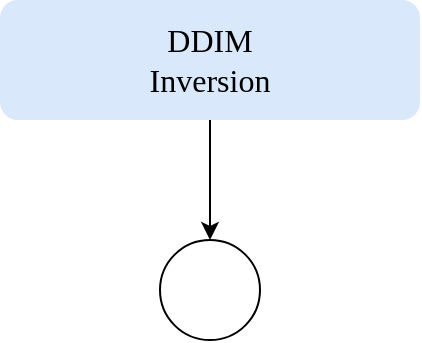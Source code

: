 <mxfile version="26.1.1">
  <diagram name="Page-1" id="2YBvvXClWsGukQMizWep">
    <mxGraphModel dx="1484" dy="778" grid="1" gridSize="10" guides="1" tooltips="1" connect="1" arrows="1" fold="1" page="1" pageScale="1" pageWidth="850" pageHeight="1100" math="0" shadow="0">
      <root>
        <mxCell id="0" />
        <mxCell id="1" parent="0" />
        <mxCell id="DWYbo6EPviUSRNX71duz-3" style="edgeStyle=orthogonalEdgeStyle;rounded=0;orthogonalLoop=1;jettySize=auto;html=1;exitX=0.5;exitY=1;exitDx=0;exitDy=0;" edge="1" parent="1" source="DWYbo6EPviUSRNX71duz-1" target="DWYbo6EPviUSRNX71duz-4">
          <mxGeometry relative="1" as="geometry">
            <mxPoint x="155" y="280" as="targetPoint" />
          </mxGeometry>
        </mxCell>
        <mxCell id="DWYbo6EPviUSRNX71duz-1" value="&lt;font style=&quot;font-size: 16px;&quot; face=&quot;Times New Roman&quot;&gt;DDIM&lt;/font&gt;&lt;div&gt;&lt;font style=&quot;font-size: 16px;&quot; face=&quot;Times New Roman&quot;&gt;Inversion&lt;/font&gt;&lt;/div&gt;" style="rounded=1;whiteSpace=wrap;html=1;fillColor=#dae8fc;strokeColor=none;" vertex="1" parent="1">
          <mxGeometry x="50" y="170" width="210" height="60" as="geometry" />
        </mxCell>
        <mxCell id="DWYbo6EPviUSRNX71duz-4" value="&lt;blockquote&gt;&lt;br&gt;&lt;/blockquote&gt;" style="ellipse;whiteSpace=wrap;html=1;aspect=fixed;" vertex="1" parent="1">
          <mxGeometry x="130" y="290" width="50" height="50" as="geometry" />
        </mxCell>
      </root>
    </mxGraphModel>
  </diagram>
</mxfile>
